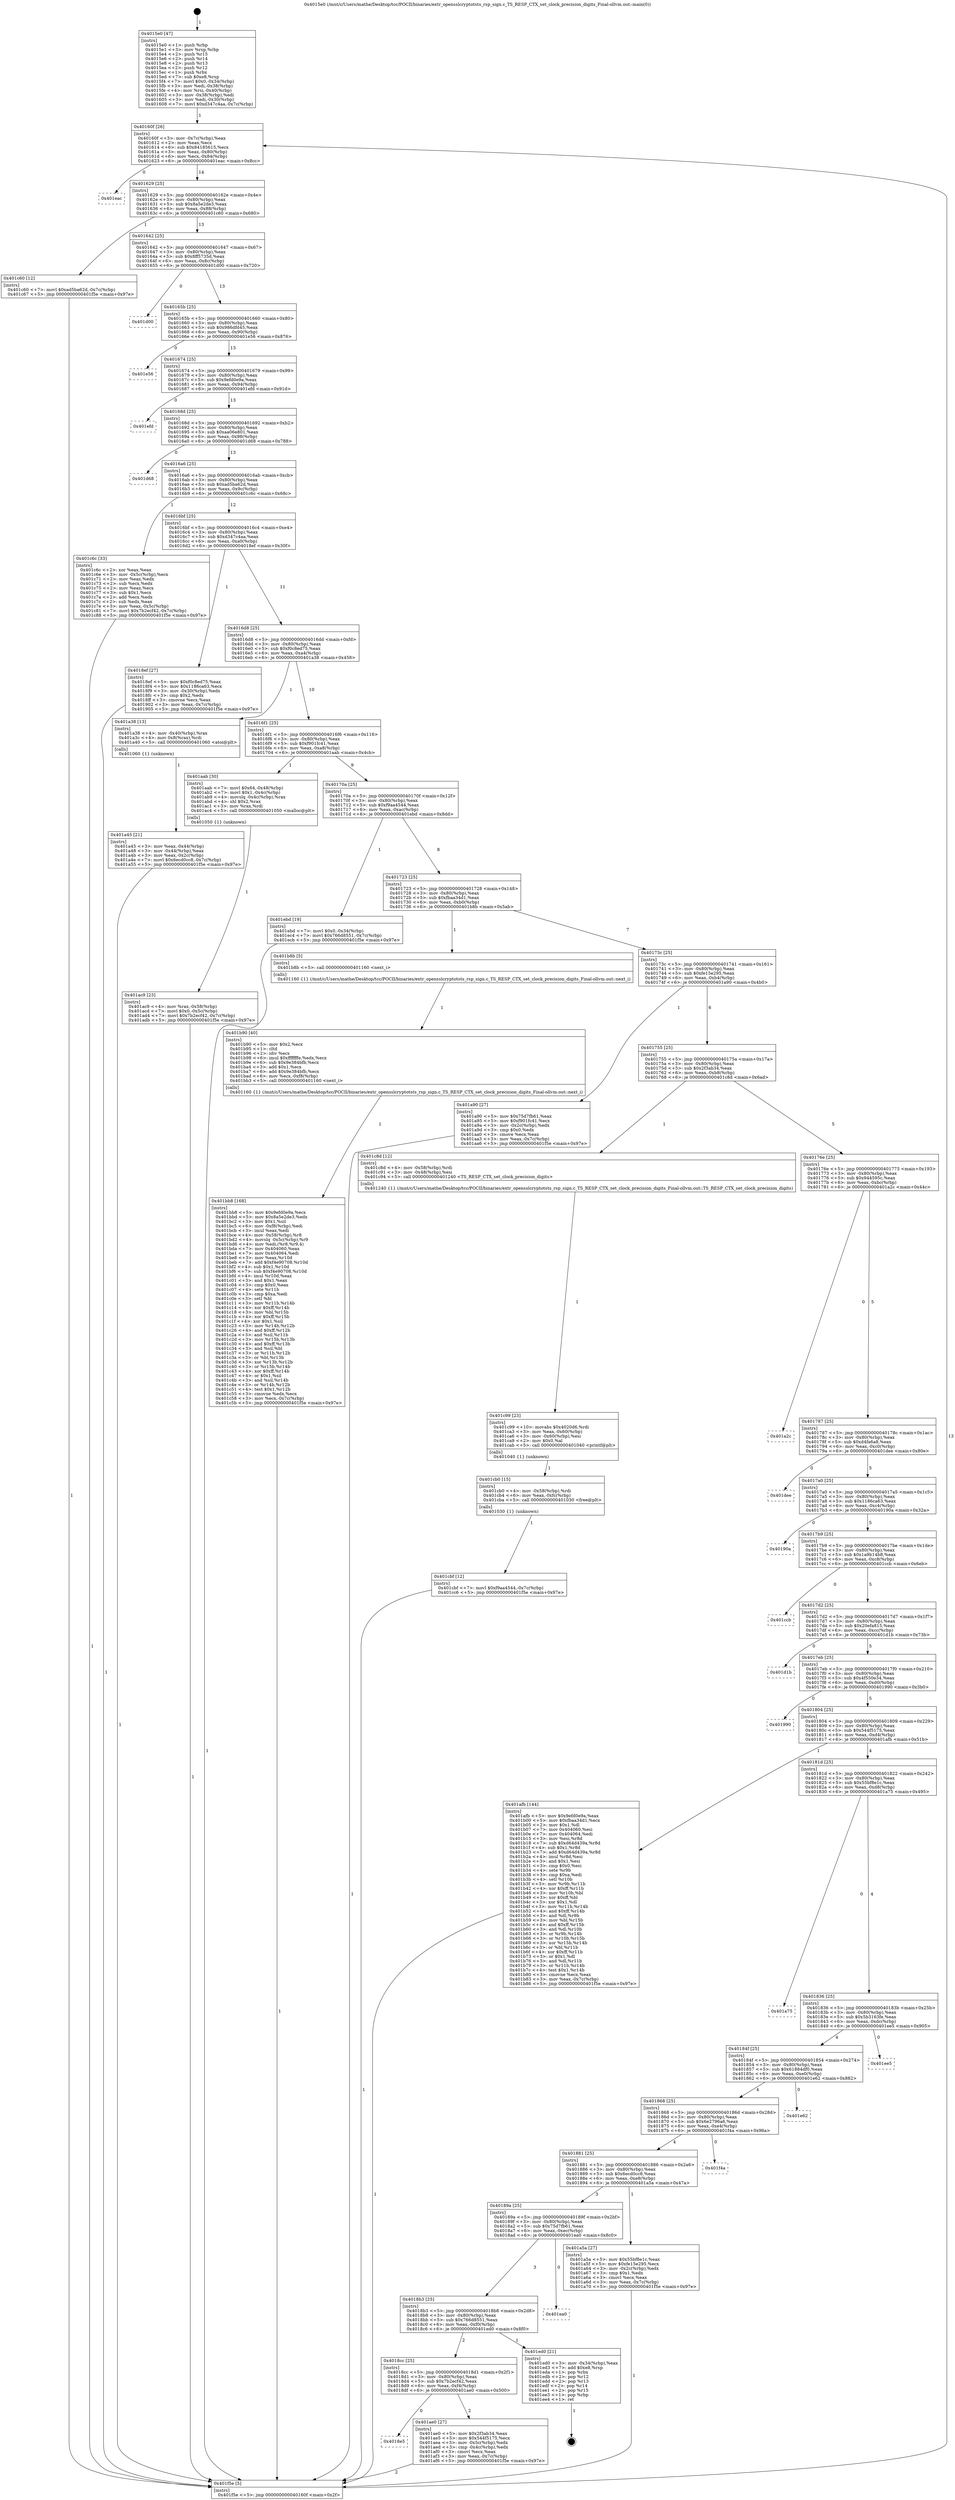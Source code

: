 digraph "0x4015e0" {
  label = "0x4015e0 (/mnt/c/Users/mathe/Desktop/tcc/POCII/binaries/extr_opensslcryptotsts_rsp_sign.c_TS_RESP_CTX_set_clock_precision_digits_Final-ollvm.out::main(0))"
  labelloc = "t"
  node[shape=record]

  Entry [label="",width=0.3,height=0.3,shape=circle,fillcolor=black,style=filled]
  "0x40160f" [label="{
     0x40160f [26]\l
     | [instrs]\l
     &nbsp;&nbsp;0x40160f \<+3\>: mov -0x7c(%rbp),%eax\l
     &nbsp;&nbsp;0x401612 \<+2\>: mov %eax,%ecx\l
     &nbsp;&nbsp;0x401614 \<+6\>: sub $0x84185615,%ecx\l
     &nbsp;&nbsp;0x40161a \<+3\>: mov %eax,-0x80(%rbp)\l
     &nbsp;&nbsp;0x40161d \<+6\>: mov %ecx,-0x84(%rbp)\l
     &nbsp;&nbsp;0x401623 \<+6\>: je 0000000000401eac \<main+0x8cc\>\l
  }"]
  "0x401eac" [label="{
     0x401eac\l
  }", style=dashed]
  "0x401629" [label="{
     0x401629 [25]\l
     | [instrs]\l
     &nbsp;&nbsp;0x401629 \<+5\>: jmp 000000000040162e \<main+0x4e\>\l
     &nbsp;&nbsp;0x40162e \<+3\>: mov -0x80(%rbp),%eax\l
     &nbsp;&nbsp;0x401631 \<+5\>: sub $0x8a5e2de3,%eax\l
     &nbsp;&nbsp;0x401636 \<+6\>: mov %eax,-0x88(%rbp)\l
     &nbsp;&nbsp;0x40163c \<+6\>: je 0000000000401c60 \<main+0x680\>\l
  }"]
  Exit [label="",width=0.3,height=0.3,shape=circle,fillcolor=black,style=filled,peripheries=2]
  "0x401c60" [label="{
     0x401c60 [12]\l
     | [instrs]\l
     &nbsp;&nbsp;0x401c60 \<+7\>: movl $0xad5ba62d,-0x7c(%rbp)\l
     &nbsp;&nbsp;0x401c67 \<+5\>: jmp 0000000000401f5e \<main+0x97e\>\l
  }"]
  "0x401642" [label="{
     0x401642 [25]\l
     | [instrs]\l
     &nbsp;&nbsp;0x401642 \<+5\>: jmp 0000000000401647 \<main+0x67\>\l
     &nbsp;&nbsp;0x401647 \<+3\>: mov -0x80(%rbp),%eax\l
     &nbsp;&nbsp;0x40164a \<+5\>: sub $0x8ff5735d,%eax\l
     &nbsp;&nbsp;0x40164f \<+6\>: mov %eax,-0x8c(%rbp)\l
     &nbsp;&nbsp;0x401655 \<+6\>: je 0000000000401d00 \<main+0x720\>\l
  }"]
  "0x401cbf" [label="{
     0x401cbf [12]\l
     | [instrs]\l
     &nbsp;&nbsp;0x401cbf \<+7\>: movl $0xf9aa4544,-0x7c(%rbp)\l
     &nbsp;&nbsp;0x401cc6 \<+5\>: jmp 0000000000401f5e \<main+0x97e\>\l
  }"]
  "0x401d00" [label="{
     0x401d00\l
  }", style=dashed]
  "0x40165b" [label="{
     0x40165b [25]\l
     | [instrs]\l
     &nbsp;&nbsp;0x40165b \<+5\>: jmp 0000000000401660 \<main+0x80\>\l
     &nbsp;&nbsp;0x401660 \<+3\>: mov -0x80(%rbp),%eax\l
     &nbsp;&nbsp;0x401663 \<+5\>: sub $0x986dfd45,%eax\l
     &nbsp;&nbsp;0x401668 \<+6\>: mov %eax,-0x90(%rbp)\l
     &nbsp;&nbsp;0x40166e \<+6\>: je 0000000000401e56 \<main+0x876\>\l
  }"]
  "0x401cb0" [label="{
     0x401cb0 [15]\l
     | [instrs]\l
     &nbsp;&nbsp;0x401cb0 \<+4\>: mov -0x58(%rbp),%rdi\l
     &nbsp;&nbsp;0x401cb4 \<+6\>: mov %eax,-0xfc(%rbp)\l
     &nbsp;&nbsp;0x401cba \<+5\>: call 0000000000401030 \<free@plt\>\l
     | [calls]\l
     &nbsp;&nbsp;0x401030 \{1\} (unknown)\l
  }"]
  "0x401e56" [label="{
     0x401e56\l
  }", style=dashed]
  "0x401674" [label="{
     0x401674 [25]\l
     | [instrs]\l
     &nbsp;&nbsp;0x401674 \<+5\>: jmp 0000000000401679 \<main+0x99\>\l
     &nbsp;&nbsp;0x401679 \<+3\>: mov -0x80(%rbp),%eax\l
     &nbsp;&nbsp;0x40167c \<+5\>: sub $0x9efd0e9a,%eax\l
     &nbsp;&nbsp;0x401681 \<+6\>: mov %eax,-0x94(%rbp)\l
     &nbsp;&nbsp;0x401687 \<+6\>: je 0000000000401efd \<main+0x91d\>\l
  }"]
  "0x401c99" [label="{
     0x401c99 [23]\l
     | [instrs]\l
     &nbsp;&nbsp;0x401c99 \<+10\>: movabs $0x4020d6,%rdi\l
     &nbsp;&nbsp;0x401ca3 \<+3\>: mov %eax,-0x60(%rbp)\l
     &nbsp;&nbsp;0x401ca6 \<+3\>: mov -0x60(%rbp),%esi\l
     &nbsp;&nbsp;0x401ca9 \<+2\>: mov $0x0,%al\l
     &nbsp;&nbsp;0x401cab \<+5\>: call 0000000000401040 \<printf@plt\>\l
     | [calls]\l
     &nbsp;&nbsp;0x401040 \{1\} (unknown)\l
  }"]
  "0x401efd" [label="{
     0x401efd\l
  }", style=dashed]
  "0x40168d" [label="{
     0x40168d [25]\l
     | [instrs]\l
     &nbsp;&nbsp;0x40168d \<+5\>: jmp 0000000000401692 \<main+0xb2\>\l
     &nbsp;&nbsp;0x401692 \<+3\>: mov -0x80(%rbp),%eax\l
     &nbsp;&nbsp;0x401695 \<+5\>: sub $0xaa06e801,%eax\l
     &nbsp;&nbsp;0x40169a \<+6\>: mov %eax,-0x98(%rbp)\l
     &nbsp;&nbsp;0x4016a0 \<+6\>: je 0000000000401d68 \<main+0x788\>\l
  }"]
  "0x401bb8" [label="{
     0x401bb8 [168]\l
     | [instrs]\l
     &nbsp;&nbsp;0x401bb8 \<+5\>: mov $0x9efd0e9a,%ecx\l
     &nbsp;&nbsp;0x401bbd \<+5\>: mov $0x8a5e2de3,%edx\l
     &nbsp;&nbsp;0x401bc2 \<+3\>: mov $0x1,%sil\l
     &nbsp;&nbsp;0x401bc5 \<+6\>: mov -0xf8(%rbp),%edi\l
     &nbsp;&nbsp;0x401bcb \<+3\>: imul %eax,%edi\l
     &nbsp;&nbsp;0x401bce \<+4\>: mov -0x58(%rbp),%r8\l
     &nbsp;&nbsp;0x401bd2 \<+4\>: movslq -0x5c(%rbp),%r9\l
     &nbsp;&nbsp;0x401bd6 \<+4\>: mov %edi,(%r8,%r9,4)\l
     &nbsp;&nbsp;0x401bda \<+7\>: mov 0x404060,%eax\l
     &nbsp;&nbsp;0x401be1 \<+7\>: mov 0x404064,%edi\l
     &nbsp;&nbsp;0x401be8 \<+3\>: mov %eax,%r10d\l
     &nbsp;&nbsp;0x401beb \<+7\>: add $0xf4e90708,%r10d\l
     &nbsp;&nbsp;0x401bf2 \<+4\>: sub $0x1,%r10d\l
     &nbsp;&nbsp;0x401bf6 \<+7\>: sub $0xf4e90708,%r10d\l
     &nbsp;&nbsp;0x401bfd \<+4\>: imul %r10d,%eax\l
     &nbsp;&nbsp;0x401c01 \<+3\>: and $0x1,%eax\l
     &nbsp;&nbsp;0x401c04 \<+3\>: cmp $0x0,%eax\l
     &nbsp;&nbsp;0x401c07 \<+4\>: sete %r11b\l
     &nbsp;&nbsp;0x401c0b \<+3\>: cmp $0xa,%edi\l
     &nbsp;&nbsp;0x401c0e \<+3\>: setl %bl\l
     &nbsp;&nbsp;0x401c11 \<+3\>: mov %r11b,%r14b\l
     &nbsp;&nbsp;0x401c14 \<+4\>: xor $0xff,%r14b\l
     &nbsp;&nbsp;0x401c18 \<+3\>: mov %bl,%r15b\l
     &nbsp;&nbsp;0x401c1b \<+4\>: xor $0xff,%r15b\l
     &nbsp;&nbsp;0x401c1f \<+4\>: xor $0x1,%sil\l
     &nbsp;&nbsp;0x401c23 \<+3\>: mov %r14b,%r12b\l
     &nbsp;&nbsp;0x401c26 \<+4\>: and $0xff,%r12b\l
     &nbsp;&nbsp;0x401c2a \<+3\>: and %sil,%r11b\l
     &nbsp;&nbsp;0x401c2d \<+3\>: mov %r15b,%r13b\l
     &nbsp;&nbsp;0x401c30 \<+4\>: and $0xff,%r13b\l
     &nbsp;&nbsp;0x401c34 \<+3\>: and %sil,%bl\l
     &nbsp;&nbsp;0x401c37 \<+3\>: or %r11b,%r12b\l
     &nbsp;&nbsp;0x401c3a \<+3\>: or %bl,%r13b\l
     &nbsp;&nbsp;0x401c3d \<+3\>: xor %r13b,%r12b\l
     &nbsp;&nbsp;0x401c40 \<+3\>: or %r15b,%r14b\l
     &nbsp;&nbsp;0x401c43 \<+4\>: xor $0xff,%r14b\l
     &nbsp;&nbsp;0x401c47 \<+4\>: or $0x1,%sil\l
     &nbsp;&nbsp;0x401c4b \<+3\>: and %sil,%r14b\l
     &nbsp;&nbsp;0x401c4e \<+3\>: or %r14b,%r12b\l
     &nbsp;&nbsp;0x401c51 \<+4\>: test $0x1,%r12b\l
     &nbsp;&nbsp;0x401c55 \<+3\>: cmovne %edx,%ecx\l
     &nbsp;&nbsp;0x401c58 \<+3\>: mov %ecx,-0x7c(%rbp)\l
     &nbsp;&nbsp;0x401c5b \<+5\>: jmp 0000000000401f5e \<main+0x97e\>\l
  }"]
  "0x401d68" [label="{
     0x401d68\l
  }", style=dashed]
  "0x4016a6" [label="{
     0x4016a6 [25]\l
     | [instrs]\l
     &nbsp;&nbsp;0x4016a6 \<+5\>: jmp 00000000004016ab \<main+0xcb\>\l
     &nbsp;&nbsp;0x4016ab \<+3\>: mov -0x80(%rbp),%eax\l
     &nbsp;&nbsp;0x4016ae \<+5\>: sub $0xad5ba62d,%eax\l
     &nbsp;&nbsp;0x4016b3 \<+6\>: mov %eax,-0x9c(%rbp)\l
     &nbsp;&nbsp;0x4016b9 \<+6\>: je 0000000000401c6c \<main+0x68c\>\l
  }"]
  "0x401b90" [label="{
     0x401b90 [40]\l
     | [instrs]\l
     &nbsp;&nbsp;0x401b90 \<+5\>: mov $0x2,%ecx\l
     &nbsp;&nbsp;0x401b95 \<+1\>: cltd\l
     &nbsp;&nbsp;0x401b96 \<+2\>: idiv %ecx\l
     &nbsp;&nbsp;0x401b98 \<+6\>: imul $0xfffffffe,%edx,%ecx\l
     &nbsp;&nbsp;0x401b9e \<+6\>: sub $0x9e384bfb,%ecx\l
     &nbsp;&nbsp;0x401ba4 \<+3\>: add $0x1,%ecx\l
     &nbsp;&nbsp;0x401ba7 \<+6\>: add $0x9e384bfb,%ecx\l
     &nbsp;&nbsp;0x401bad \<+6\>: mov %ecx,-0xf8(%rbp)\l
     &nbsp;&nbsp;0x401bb3 \<+5\>: call 0000000000401160 \<next_i\>\l
     | [calls]\l
     &nbsp;&nbsp;0x401160 \{1\} (/mnt/c/Users/mathe/Desktop/tcc/POCII/binaries/extr_opensslcryptotsts_rsp_sign.c_TS_RESP_CTX_set_clock_precision_digits_Final-ollvm.out::next_i)\l
  }"]
  "0x401c6c" [label="{
     0x401c6c [33]\l
     | [instrs]\l
     &nbsp;&nbsp;0x401c6c \<+2\>: xor %eax,%eax\l
     &nbsp;&nbsp;0x401c6e \<+3\>: mov -0x5c(%rbp),%ecx\l
     &nbsp;&nbsp;0x401c71 \<+2\>: mov %eax,%edx\l
     &nbsp;&nbsp;0x401c73 \<+2\>: sub %ecx,%edx\l
     &nbsp;&nbsp;0x401c75 \<+2\>: mov %eax,%ecx\l
     &nbsp;&nbsp;0x401c77 \<+3\>: sub $0x1,%ecx\l
     &nbsp;&nbsp;0x401c7a \<+2\>: add %ecx,%edx\l
     &nbsp;&nbsp;0x401c7c \<+2\>: sub %edx,%eax\l
     &nbsp;&nbsp;0x401c7e \<+3\>: mov %eax,-0x5c(%rbp)\l
     &nbsp;&nbsp;0x401c81 \<+7\>: movl $0x7b2ecf42,-0x7c(%rbp)\l
     &nbsp;&nbsp;0x401c88 \<+5\>: jmp 0000000000401f5e \<main+0x97e\>\l
  }"]
  "0x4016bf" [label="{
     0x4016bf [25]\l
     | [instrs]\l
     &nbsp;&nbsp;0x4016bf \<+5\>: jmp 00000000004016c4 \<main+0xe4\>\l
     &nbsp;&nbsp;0x4016c4 \<+3\>: mov -0x80(%rbp),%eax\l
     &nbsp;&nbsp;0x4016c7 \<+5\>: sub $0xd347c4aa,%eax\l
     &nbsp;&nbsp;0x4016cc \<+6\>: mov %eax,-0xa0(%rbp)\l
     &nbsp;&nbsp;0x4016d2 \<+6\>: je 00000000004018ef \<main+0x30f\>\l
  }"]
  "0x4018e5" [label="{
     0x4018e5\l
  }", style=dashed]
  "0x4018ef" [label="{
     0x4018ef [27]\l
     | [instrs]\l
     &nbsp;&nbsp;0x4018ef \<+5\>: mov $0xf0c8ed75,%eax\l
     &nbsp;&nbsp;0x4018f4 \<+5\>: mov $0x1186ca63,%ecx\l
     &nbsp;&nbsp;0x4018f9 \<+3\>: mov -0x30(%rbp),%edx\l
     &nbsp;&nbsp;0x4018fc \<+3\>: cmp $0x2,%edx\l
     &nbsp;&nbsp;0x4018ff \<+3\>: cmovne %ecx,%eax\l
     &nbsp;&nbsp;0x401902 \<+3\>: mov %eax,-0x7c(%rbp)\l
     &nbsp;&nbsp;0x401905 \<+5\>: jmp 0000000000401f5e \<main+0x97e\>\l
  }"]
  "0x4016d8" [label="{
     0x4016d8 [25]\l
     | [instrs]\l
     &nbsp;&nbsp;0x4016d8 \<+5\>: jmp 00000000004016dd \<main+0xfd\>\l
     &nbsp;&nbsp;0x4016dd \<+3\>: mov -0x80(%rbp),%eax\l
     &nbsp;&nbsp;0x4016e0 \<+5\>: sub $0xf0c8ed75,%eax\l
     &nbsp;&nbsp;0x4016e5 \<+6\>: mov %eax,-0xa4(%rbp)\l
     &nbsp;&nbsp;0x4016eb \<+6\>: je 0000000000401a38 \<main+0x458\>\l
  }"]
  "0x401f5e" [label="{
     0x401f5e [5]\l
     | [instrs]\l
     &nbsp;&nbsp;0x401f5e \<+5\>: jmp 000000000040160f \<main+0x2f\>\l
  }"]
  "0x4015e0" [label="{
     0x4015e0 [47]\l
     | [instrs]\l
     &nbsp;&nbsp;0x4015e0 \<+1\>: push %rbp\l
     &nbsp;&nbsp;0x4015e1 \<+3\>: mov %rsp,%rbp\l
     &nbsp;&nbsp;0x4015e4 \<+2\>: push %r15\l
     &nbsp;&nbsp;0x4015e6 \<+2\>: push %r14\l
     &nbsp;&nbsp;0x4015e8 \<+2\>: push %r13\l
     &nbsp;&nbsp;0x4015ea \<+2\>: push %r12\l
     &nbsp;&nbsp;0x4015ec \<+1\>: push %rbx\l
     &nbsp;&nbsp;0x4015ed \<+7\>: sub $0xe8,%rsp\l
     &nbsp;&nbsp;0x4015f4 \<+7\>: movl $0x0,-0x34(%rbp)\l
     &nbsp;&nbsp;0x4015fb \<+3\>: mov %edi,-0x38(%rbp)\l
     &nbsp;&nbsp;0x4015fe \<+4\>: mov %rsi,-0x40(%rbp)\l
     &nbsp;&nbsp;0x401602 \<+3\>: mov -0x38(%rbp),%edi\l
     &nbsp;&nbsp;0x401605 \<+3\>: mov %edi,-0x30(%rbp)\l
     &nbsp;&nbsp;0x401608 \<+7\>: movl $0xd347c4aa,-0x7c(%rbp)\l
  }"]
  "0x401ae0" [label="{
     0x401ae0 [27]\l
     | [instrs]\l
     &nbsp;&nbsp;0x401ae0 \<+5\>: mov $0x2f3ab34,%eax\l
     &nbsp;&nbsp;0x401ae5 \<+5\>: mov $0x544f5175,%ecx\l
     &nbsp;&nbsp;0x401aea \<+3\>: mov -0x5c(%rbp),%edx\l
     &nbsp;&nbsp;0x401aed \<+3\>: cmp -0x4c(%rbp),%edx\l
     &nbsp;&nbsp;0x401af0 \<+3\>: cmovl %ecx,%eax\l
     &nbsp;&nbsp;0x401af3 \<+3\>: mov %eax,-0x7c(%rbp)\l
     &nbsp;&nbsp;0x401af6 \<+5\>: jmp 0000000000401f5e \<main+0x97e\>\l
  }"]
  "0x401a38" [label="{
     0x401a38 [13]\l
     | [instrs]\l
     &nbsp;&nbsp;0x401a38 \<+4\>: mov -0x40(%rbp),%rax\l
     &nbsp;&nbsp;0x401a3c \<+4\>: mov 0x8(%rax),%rdi\l
     &nbsp;&nbsp;0x401a40 \<+5\>: call 0000000000401060 \<atoi@plt\>\l
     | [calls]\l
     &nbsp;&nbsp;0x401060 \{1\} (unknown)\l
  }"]
  "0x4016f1" [label="{
     0x4016f1 [25]\l
     | [instrs]\l
     &nbsp;&nbsp;0x4016f1 \<+5\>: jmp 00000000004016f6 \<main+0x116\>\l
     &nbsp;&nbsp;0x4016f6 \<+3\>: mov -0x80(%rbp),%eax\l
     &nbsp;&nbsp;0x4016f9 \<+5\>: sub $0xf901fc41,%eax\l
     &nbsp;&nbsp;0x4016fe \<+6\>: mov %eax,-0xa8(%rbp)\l
     &nbsp;&nbsp;0x401704 \<+6\>: je 0000000000401aab \<main+0x4cb\>\l
  }"]
  "0x401a45" [label="{
     0x401a45 [21]\l
     | [instrs]\l
     &nbsp;&nbsp;0x401a45 \<+3\>: mov %eax,-0x44(%rbp)\l
     &nbsp;&nbsp;0x401a48 \<+3\>: mov -0x44(%rbp),%eax\l
     &nbsp;&nbsp;0x401a4b \<+3\>: mov %eax,-0x2c(%rbp)\l
     &nbsp;&nbsp;0x401a4e \<+7\>: movl $0x6ecd0cc8,-0x7c(%rbp)\l
     &nbsp;&nbsp;0x401a55 \<+5\>: jmp 0000000000401f5e \<main+0x97e\>\l
  }"]
  "0x4018cc" [label="{
     0x4018cc [25]\l
     | [instrs]\l
     &nbsp;&nbsp;0x4018cc \<+5\>: jmp 00000000004018d1 \<main+0x2f1\>\l
     &nbsp;&nbsp;0x4018d1 \<+3\>: mov -0x80(%rbp),%eax\l
     &nbsp;&nbsp;0x4018d4 \<+5\>: sub $0x7b2ecf42,%eax\l
     &nbsp;&nbsp;0x4018d9 \<+6\>: mov %eax,-0xf4(%rbp)\l
     &nbsp;&nbsp;0x4018df \<+6\>: je 0000000000401ae0 \<main+0x500\>\l
  }"]
  "0x401aab" [label="{
     0x401aab [30]\l
     | [instrs]\l
     &nbsp;&nbsp;0x401aab \<+7\>: movl $0x64,-0x48(%rbp)\l
     &nbsp;&nbsp;0x401ab2 \<+7\>: movl $0x1,-0x4c(%rbp)\l
     &nbsp;&nbsp;0x401ab9 \<+4\>: movslq -0x4c(%rbp),%rax\l
     &nbsp;&nbsp;0x401abd \<+4\>: shl $0x2,%rax\l
     &nbsp;&nbsp;0x401ac1 \<+3\>: mov %rax,%rdi\l
     &nbsp;&nbsp;0x401ac4 \<+5\>: call 0000000000401050 \<malloc@plt\>\l
     | [calls]\l
     &nbsp;&nbsp;0x401050 \{1\} (unknown)\l
  }"]
  "0x40170a" [label="{
     0x40170a [25]\l
     | [instrs]\l
     &nbsp;&nbsp;0x40170a \<+5\>: jmp 000000000040170f \<main+0x12f\>\l
     &nbsp;&nbsp;0x40170f \<+3\>: mov -0x80(%rbp),%eax\l
     &nbsp;&nbsp;0x401712 \<+5\>: sub $0xf9aa4544,%eax\l
     &nbsp;&nbsp;0x401717 \<+6\>: mov %eax,-0xac(%rbp)\l
     &nbsp;&nbsp;0x40171d \<+6\>: je 0000000000401ebd \<main+0x8dd\>\l
  }"]
  "0x401ed0" [label="{
     0x401ed0 [21]\l
     | [instrs]\l
     &nbsp;&nbsp;0x401ed0 \<+3\>: mov -0x34(%rbp),%eax\l
     &nbsp;&nbsp;0x401ed3 \<+7\>: add $0xe8,%rsp\l
     &nbsp;&nbsp;0x401eda \<+1\>: pop %rbx\l
     &nbsp;&nbsp;0x401edb \<+2\>: pop %r12\l
     &nbsp;&nbsp;0x401edd \<+2\>: pop %r13\l
     &nbsp;&nbsp;0x401edf \<+2\>: pop %r14\l
     &nbsp;&nbsp;0x401ee1 \<+2\>: pop %r15\l
     &nbsp;&nbsp;0x401ee3 \<+1\>: pop %rbp\l
     &nbsp;&nbsp;0x401ee4 \<+1\>: ret\l
  }"]
  "0x401ebd" [label="{
     0x401ebd [19]\l
     | [instrs]\l
     &nbsp;&nbsp;0x401ebd \<+7\>: movl $0x0,-0x34(%rbp)\l
     &nbsp;&nbsp;0x401ec4 \<+7\>: movl $0x766d8551,-0x7c(%rbp)\l
     &nbsp;&nbsp;0x401ecb \<+5\>: jmp 0000000000401f5e \<main+0x97e\>\l
  }"]
  "0x401723" [label="{
     0x401723 [25]\l
     | [instrs]\l
     &nbsp;&nbsp;0x401723 \<+5\>: jmp 0000000000401728 \<main+0x148\>\l
     &nbsp;&nbsp;0x401728 \<+3\>: mov -0x80(%rbp),%eax\l
     &nbsp;&nbsp;0x40172b \<+5\>: sub $0xfbaa34d1,%eax\l
     &nbsp;&nbsp;0x401730 \<+6\>: mov %eax,-0xb0(%rbp)\l
     &nbsp;&nbsp;0x401736 \<+6\>: je 0000000000401b8b \<main+0x5ab\>\l
  }"]
  "0x4018b3" [label="{
     0x4018b3 [25]\l
     | [instrs]\l
     &nbsp;&nbsp;0x4018b3 \<+5\>: jmp 00000000004018b8 \<main+0x2d8\>\l
     &nbsp;&nbsp;0x4018b8 \<+3\>: mov -0x80(%rbp),%eax\l
     &nbsp;&nbsp;0x4018bb \<+5\>: sub $0x766d8551,%eax\l
     &nbsp;&nbsp;0x4018c0 \<+6\>: mov %eax,-0xf0(%rbp)\l
     &nbsp;&nbsp;0x4018c6 \<+6\>: je 0000000000401ed0 \<main+0x8f0\>\l
  }"]
  "0x401b8b" [label="{
     0x401b8b [5]\l
     | [instrs]\l
     &nbsp;&nbsp;0x401b8b \<+5\>: call 0000000000401160 \<next_i\>\l
     | [calls]\l
     &nbsp;&nbsp;0x401160 \{1\} (/mnt/c/Users/mathe/Desktop/tcc/POCII/binaries/extr_opensslcryptotsts_rsp_sign.c_TS_RESP_CTX_set_clock_precision_digits_Final-ollvm.out::next_i)\l
  }"]
  "0x40173c" [label="{
     0x40173c [25]\l
     | [instrs]\l
     &nbsp;&nbsp;0x40173c \<+5\>: jmp 0000000000401741 \<main+0x161\>\l
     &nbsp;&nbsp;0x401741 \<+3\>: mov -0x80(%rbp),%eax\l
     &nbsp;&nbsp;0x401744 \<+5\>: sub $0xfe15e295,%eax\l
     &nbsp;&nbsp;0x401749 \<+6\>: mov %eax,-0xb4(%rbp)\l
     &nbsp;&nbsp;0x40174f \<+6\>: je 0000000000401a90 \<main+0x4b0\>\l
  }"]
  "0x401ea0" [label="{
     0x401ea0\l
  }", style=dashed]
  "0x401a90" [label="{
     0x401a90 [27]\l
     | [instrs]\l
     &nbsp;&nbsp;0x401a90 \<+5\>: mov $0x75d7fb61,%eax\l
     &nbsp;&nbsp;0x401a95 \<+5\>: mov $0xf901fc41,%ecx\l
     &nbsp;&nbsp;0x401a9a \<+3\>: mov -0x2c(%rbp),%edx\l
     &nbsp;&nbsp;0x401a9d \<+3\>: cmp $0x0,%edx\l
     &nbsp;&nbsp;0x401aa0 \<+3\>: cmove %ecx,%eax\l
     &nbsp;&nbsp;0x401aa3 \<+3\>: mov %eax,-0x7c(%rbp)\l
     &nbsp;&nbsp;0x401aa6 \<+5\>: jmp 0000000000401f5e \<main+0x97e\>\l
  }"]
  "0x401755" [label="{
     0x401755 [25]\l
     | [instrs]\l
     &nbsp;&nbsp;0x401755 \<+5\>: jmp 000000000040175a \<main+0x17a\>\l
     &nbsp;&nbsp;0x40175a \<+3\>: mov -0x80(%rbp),%eax\l
     &nbsp;&nbsp;0x40175d \<+5\>: sub $0x2f3ab34,%eax\l
     &nbsp;&nbsp;0x401762 \<+6\>: mov %eax,-0xb8(%rbp)\l
     &nbsp;&nbsp;0x401768 \<+6\>: je 0000000000401c8d \<main+0x6ad\>\l
  }"]
  "0x401ac9" [label="{
     0x401ac9 [23]\l
     | [instrs]\l
     &nbsp;&nbsp;0x401ac9 \<+4\>: mov %rax,-0x58(%rbp)\l
     &nbsp;&nbsp;0x401acd \<+7\>: movl $0x0,-0x5c(%rbp)\l
     &nbsp;&nbsp;0x401ad4 \<+7\>: movl $0x7b2ecf42,-0x7c(%rbp)\l
     &nbsp;&nbsp;0x401adb \<+5\>: jmp 0000000000401f5e \<main+0x97e\>\l
  }"]
  "0x401c8d" [label="{
     0x401c8d [12]\l
     | [instrs]\l
     &nbsp;&nbsp;0x401c8d \<+4\>: mov -0x58(%rbp),%rdi\l
     &nbsp;&nbsp;0x401c91 \<+3\>: mov -0x48(%rbp),%esi\l
     &nbsp;&nbsp;0x401c94 \<+5\>: call 0000000000401240 \<TS_RESP_CTX_set_clock_precision_digits\>\l
     | [calls]\l
     &nbsp;&nbsp;0x401240 \{1\} (/mnt/c/Users/mathe/Desktop/tcc/POCII/binaries/extr_opensslcryptotsts_rsp_sign.c_TS_RESP_CTX_set_clock_precision_digits_Final-ollvm.out::TS_RESP_CTX_set_clock_precision_digits)\l
  }"]
  "0x40176e" [label="{
     0x40176e [25]\l
     | [instrs]\l
     &nbsp;&nbsp;0x40176e \<+5\>: jmp 0000000000401773 \<main+0x193\>\l
     &nbsp;&nbsp;0x401773 \<+3\>: mov -0x80(%rbp),%eax\l
     &nbsp;&nbsp;0x401776 \<+5\>: sub $0x944595c,%eax\l
     &nbsp;&nbsp;0x40177b \<+6\>: mov %eax,-0xbc(%rbp)\l
     &nbsp;&nbsp;0x401781 \<+6\>: je 0000000000401a2c \<main+0x44c\>\l
  }"]
  "0x40189a" [label="{
     0x40189a [25]\l
     | [instrs]\l
     &nbsp;&nbsp;0x40189a \<+5\>: jmp 000000000040189f \<main+0x2bf\>\l
     &nbsp;&nbsp;0x40189f \<+3\>: mov -0x80(%rbp),%eax\l
     &nbsp;&nbsp;0x4018a2 \<+5\>: sub $0x75d7fb61,%eax\l
     &nbsp;&nbsp;0x4018a7 \<+6\>: mov %eax,-0xec(%rbp)\l
     &nbsp;&nbsp;0x4018ad \<+6\>: je 0000000000401ea0 \<main+0x8c0\>\l
  }"]
  "0x401a2c" [label="{
     0x401a2c\l
  }", style=dashed]
  "0x401787" [label="{
     0x401787 [25]\l
     | [instrs]\l
     &nbsp;&nbsp;0x401787 \<+5\>: jmp 000000000040178c \<main+0x1ac\>\l
     &nbsp;&nbsp;0x40178c \<+3\>: mov -0x80(%rbp),%eax\l
     &nbsp;&nbsp;0x40178f \<+5\>: sub $0xd4fa6a8,%eax\l
     &nbsp;&nbsp;0x401794 \<+6\>: mov %eax,-0xc0(%rbp)\l
     &nbsp;&nbsp;0x40179a \<+6\>: je 0000000000401dee \<main+0x80e\>\l
  }"]
  "0x401a5a" [label="{
     0x401a5a [27]\l
     | [instrs]\l
     &nbsp;&nbsp;0x401a5a \<+5\>: mov $0x55bf8e1c,%eax\l
     &nbsp;&nbsp;0x401a5f \<+5\>: mov $0xfe15e295,%ecx\l
     &nbsp;&nbsp;0x401a64 \<+3\>: mov -0x2c(%rbp),%edx\l
     &nbsp;&nbsp;0x401a67 \<+3\>: cmp $0x1,%edx\l
     &nbsp;&nbsp;0x401a6a \<+3\>: cmovl %ecx,%eax\l
     &nbsp;&nbsp;0x401a6d \<+3\>: mov %eax,-0x7c(%rbp)\l
     &nbsp;&nbsp;0x401a70 \<+5\>: jmp 0000000000401f5e \<main+0x97e\>\l
  }"]
  "0x401dee" [label="{
     0x401dee\l
  }", style=dashed]
  "0x4017a0" [label="{
     0x4017a0 [25]\l
     | [instrs]\l
     &nbsp;&nbsp;0x4017a0 \<+5\>: jmp 00000000004017a5 \<main+0x1c5\>\l
     &nbsp;&nbsp;0x4017a5 \<+3\>: mov -0x80(%rbp),%eax\l
     &nbsp;&nbsp;0x4017a8 \<+5\>: sub $0x1186ca63,%eax\l
     &nbsp;&nbsp;0x4017ad \<+6\>: mov %eax,-0xc4(%rbp)\l
     &nbsp;&nbsp;0x4017b3 \<+6\>: je 000000000040190a \<main+0x32a\>\l
  }"]
  "0x401881" [label="{
     0x401881 [25]\l
     | [instrs]\l
     &nbsp;&nbsp;0x401881 \<+5\>: jmp 0000000000401886 \<main+0x2a6\>\l
     &nbsp;&nbsp;0x401886 \<+3\>: mov -0x80(%rbp),%eax\l
     &nbsp;&nbsp;0x401889 \<+5\>: sub $0x6ecd0cc8,%eax\l
     &nbsp;&nbsp;0x40188e \<+6\>: mov %eax,-0xe8(%rbp)\l
     &nbsp;&nbsp;0x401894 \<+6\>: je 0000000000401a5a \<main+0x47a\>\l
  }"]
  "0x40190a" [label="{
     0x40190a\l
  }", style=dashed]
  "0x4017b9" [label="{
     0x4017b9 [25]\l
     | [instrs]\l
     &nbsp;&nbsp;0x4017b9 \<+5\>: jmp 00000000004017be \<main+0x1de\>\l
     &nbsp;&nbsp;0x4017be \<+3\>: mov -0x80(%rbp),%eax\l
     &nbsp;&nbsp;0x4017c1 \<+5\>: sub $0x1a9b14b8,%eax\l
     &nbsp;&nbsp;0x4017c6 \<+6\>: mov %eax,-0xc8(%rbp)\l
     &nbsp;&nbsp;0x4017cc \<+6\>: je 0000000000401ccb \<main+0x6eb\>\l
  }"]
  "0x401f4a" [label="{
     0x401f4a\l
  }", style=dashed]
  "0x401ccb" [label="{
     0x401ccb\l
  }", style=dashed]
  "0x4017d2" [label="{
     0x4017d2 [25]\l
     | [instrs]\l
     &nbsp;&nbsp;0x4017d2 \<+5\>: jmp 00000000004017d7 \<main+0x1f7\>\l
     &nbsp;&nbsp;0x4017d7 \<+3\>: mov -0x80(%rbp),%eax\l
     &nbsp;&nbsp;0x4017da \<+5\>: sub $0x20efa815,%eax\l
     &nbsp;&nbsp;0x4017df \<+6\>: mov %eax,-0xcc(%rbp)\l
     &nbsp;&nbsp;0x4017e5 \<+6\>: je 0000000000401d1b \<main+0x73b\>\l
  }"]
  "0x401868" [label="{
     0x401868 [25]\l
     | [instrs]\l
     &nbsp;&nbsp;0x401868 \<+5\>: jmp 000000000040186d \<main+0x28d\>\l
     &nbsp;&nbsp;0x40186d \<+3\>: mov -0x80(%rbp),%eax\l
     &nbsp;&nbsp;0x401870 \<+5\>: sub $0x6e2796a6,%eax\l
     &nbsp;&nbsp;0x401875 \<+6\>: mov %eax,-0xe4(%rbp)\l
     &nbsp;&nbsp;0x40187b \<+6\>: je 0000000000401f4a \<main+0x96a\>\l
  }"]
  "0x401d1b" [label="{
     0x401d1b\l
  }", style=dashed]
  "0x4017eb" [label="{
     0x4017eb [25]\l
     | [instrs]\l
     &nbsp;&nbsp;0x4017eb \<+5\>: jmp 00000000004017f0 \<main+0x210\>\l
     &nbsp;&nbsp;0x4017f0 \<+3\>: mov -0x80(%rbp),%eax\l
     &nbsp;&nbsp;0x4017f3 \<+5\>: sub $0x4f550e34,%eax\l
     &nbsp;&nbsp;0x4017f8 \<+6\>: mov %eax,-0xd0(%rbp)\l
     &nbsp;&nbsp;0x4017fe \<+6\>: je 0000000000401990 \<main+0x3b0\>\l
  }"]
  "0x401e62" [label="{
     0x401e62\l
  }", style=dashed]
  "0x401990" [label="{
     0x401990\l
  }", style=dashed]
  "0x401804" [label="{
     0x401804 [25]\l
     | [instrs]\l
     &nbsp;&nbsp;0x401804 \<+5\>: jmp 0000000000401809 \<main+0x229\>\l
     &nbsp;&nbsp;0x401809 \<+3\>: mov -0x80(%rbp),%eax\l
     &nbsp;&nbsp;0x40180c \<+5\>: sub $0x544f5175,%eax\l
     &nbsp;&nbsp;0x401811 \<+6\>: mov %eax,-0xd4(%rbp)\l
     &nbsp;&nbsp;0x401817 \<+6\>: je 0000000000401afb \<main+0x51b\>\l
  }"]
  "0x40184f" [label="{
     0x40184f [25]\l
     | [instrs]\l
     &nbsp;&nbsp;0x40184f \<+5\>: jmp 0000000000401854 \<main+0x274\>\l
     &nbsp;&nbsp;0x401854 \<+3\>: mov -0x80(%rbp),%eax\l
     &nbsp;&nbsp;0x401857 \<+5\>: sub $0x61884df0,%eax\l
     &nbsp;&nbsp;0x40185c \<+6\>: mov %eax,-0xe0(%rbp)\l
     &nbsp;&nbsp;0x401862 \<+6\>: je 0000000000401e62 \<main+0x882\>\l
  }"]
  "0x401afb" [label="{
     0x401afb [144]\l
     | [instrs]\l
     &nbsp;&nbsp;0x401afb \<+5\>: mov $0x9efd0e9a,%eax\l
     &nbsp;&nbsp;0x401b00 \<+5\>: mov $0xfbaa34d1,%ecx\l
     &nbsp;&nbsp;0x401b05 \<+2\>: mov $0x1,%dl\l
     &nbsp;&nbsp;0x401b07 \<+7\>: mov 0x404060,%esi\l
     &nbsp;&nbsp;0x401b0e \<+7\>: mov 0x404064,%edi\l
     &nbsp;&nbsp;0x401b15 \<+3\>: mov %esi,%r8d\l
     &nbsp;&nbsp;0x401b18 \<+7\>: sub $0xd64d439a,%r8d\l
     &nbsp;&nbsp;0x401b1f \<+4\>: sub $0x1,%r8d\l
     &nbsp;&nbsp;0x401b23 \<+7\>: add $0xd64d439a,%r8d\l
     &nbsp;&nbsp;0x401b2a \<+4\>: imul %r8d,%esi\l
     &nbsp;&nbsp;0x401b2e \<+3\>: and $0x1,%esi\l
     &nbsp;&nbsp;0x401b31 \<+3\>: cmp $0x0,%esi\l
     &nbsp;&nbsp;0x401b34 \<+4\>: sete %r9b\l
     &nbsp;&nbsp;0x401b38 \<+3\>: cmp $0xa,%edi\l
     &nbsp;&nbsp;0x401b3b \<+4\>: setl %r10b\l
     &nbsp;&nbsp;0x401b3f \<+3\>: mov %r9b,%r11b\l
     &nbsp;&nbsp;0x401b42 \<+4\>: xor $0xff,%r11b\l
     &nbsp;&nbsp;0x401b46 \<+3\>: mov %r10b,%bl\l
     &nbsp;&nbsp;0x401b49 \<+3\>: xor $0xff,%bl\l
     &nbsp;&nbsp;0x401b4c \<+3\>: xor $0x1,%dl\l
     &nbsp;&nbsp;0x401b4f \<+3\>: mov %r11b,%r14b\l
     &nbsp;&nbsp;0x401b52 \<+4\>: and $0xff,%r14b\l
     &nbsp;&nbsp;0x401b56 \<+3\>: and %dl,%r9b\l
     &nbsp;&nbsp;0x401b59 \<+3\>: mov %bl,%r15b\l
     &nbsp;&nbsp;0x401b5c \<+4\>: and $0xff,%r15b\l
     &nbsp;&nbsp;0x401b60 \<+3\>: and %dl,%r10b\l
     &nbsp;&nbsp;0x401b63 \<+3\>: or %r9b,%r14b\l
     &nbsp;&nbsp;0x401b66 \<+3\>: or %r10b,%r15b\l
     &nbsp;&nbsp;0x401b69 \<+3\>: xor %r15b,%r14b\l
     &nbsp;&nbsp;0x401b6c \<+3\>: or %bl,%r11b\l
     &nbsp;&nbsp;0x401b6f \<+4\>: xor $0xff,%r11b\l
     &nbsp;&nbsp;0x401b73 \<+3\>: or $0x1,%dl\l
     &nbsp;&nbsp;0x401b76 \<+3\>: and %dl,%r11b\l
     &nbsp;&nbsp;0x401b79 \<+3\>: or %r11b,%r14b\l
     &nbsp;&nbsp;0x401b7c \<+4\>: test $0x1,%r14b\l
     &nbsp;&nbsp;0x401b80 \<+3\>: cmovne %ecx,%eax\l
     &nbsp;&nbsp;0x401b83 \<+3\>: mov %eax,-0x7c(%rbp)\l
     &nbsp;&nbsp;0x401b86 \<+5\>: jmp 0000000000401f5e \<main+0x97e\>\l
  }"]
  "0x40181d" [label="{
     0x40181d [25]\l
     | [instrs]\l
     &nbsp;&nbsp;0x40181d \<+5\>: jmp 0000000000401822 \<main+0x242\>\l
     &nbsp;&nbsp;0x401822 \<+3\>: mov -0x80(%rbp),%eax\l
     &nbsp;&nbsp;0x401825 \<+5\>: sub $0x55bf8e1c,%eax\l
     &nbsp;&nbsp;0x40182a \<+6\>: mov %eax,-0xd8(%rbp)\l
     &nbsp;&nbsp;0x401830 \<+6\>: je 0000000000401a75 \<main+0x495\>\l
  }"]
  "0x401ee5" [label="{
     0x401ee5\l
  }", style=dashed]
  "0x401a75" [label="{
     0x401a75\l
  }", style=dashed]
  "0x401836" [label="{
     0x401836 [25]\l
     | [instrs]\l
     &nbsp;&nbsp;0x401836 \<+5\>: jmp 000000000040183b \<main+0x25b\>\l
     &nbsp;&nbsp;0x40183b \<+3\>: mov -0x80(%rbp),%eax\l
     &nbsp;&nbsp;0x40183e \<+5\>: sub $0x5b3163fe,%eax\l
     &nbsp;&nbsp;0x401843 \<+6\>: mov %eax,-0xdc(%rbp)\l
     &nbsp;&nbsp;0x401849 \<+6\>: je 0000000000401ee5 \<main+0x905\>\l
  }"]
  Entry -> "0x4015e0" [label=" 1"]
  "0x40160f" -> "0x401eac" [label=" 0"]
  "0x40160f" -> "0x401629" [label=" 14"]
  "0x401ed0" -> Exit [label=" 1"]
  "0x401629" -> "0x401c60" [label=" 1"]
  "0x401629" -> "0x401642" [label=" 13"]
  "0x401ebd" -> "0x401f5e" [label=" 1"]
  "0x401642" -> "0x401d00" [label=" 0"]
  "0x401642" -> "0x40165b" [label=" 13"]
  "0x401cbf" -> "0x401f5e" [label=" 1"]
  "0x40165b" -> "0x401e56" [label=" 0"]
  "0x40165b" -> "0x401674" [label=" 13"]
  "0x401cb0" -> "0x401cbf" [label=" 1"]
  "0x401674" -> "0x401efd" [label=" 0"]
  "0x401674" -> "0x40168d" [label=" 13"]
  "0x401c99" -> "0x401cb0" [label=" 1"]
  "0x40168d" -> "0x401d68" [label=" 0"]
  "0x40168d" -> "0x4016a6" [label=" 13"]
  "0x401c8d" -> "0x401c99" [label=" 1"]
  "0x4016a6" -> "0x401c6c" [label=" 1"]
  "0x4016a6" -> "0x4016bf" [label=" 12"]
  "0x401c6c" -> "0x401f5e" [label=" 1"]
  "0x4016bf" -> "0x4018ef" [label=" 1"]
  "0x4016bf" -> "0x4016d8" [label=" 11"]
  "0x4018ef" -> "0x401f5e" [label=" 1"]
  "0x4015e0" -> "0x40160f" [label=" 1"]
  "0x401f5e" -> "0x40160f" [label=" 13"]
  "0x401c60" -> "0x401f5e" [label=" 1"]
  "0x4016d8" -> "0x401a38" [label=" 1"]
  "0x4016d8" -> "0x4016f1" [label=" 10"]
  "0x401a38" -> "0x401a45" [label=" 1"]
  "0x401a45" -> "0x401f5e" [label=" 1"]
  "0x401bb8" -> "0x401f5e" [label=" 1"]
  "0x4016f1" -> "0x401aab" [label=" 1"]
  "0x4016f1" -> "0x40170a" [label=" 9"]
  "0x401b8b" -> "0x401b90" [label=" 1"]
  "0x40170a" -> "0x401ebd" [label=" 1"]
  "0x40170a" -> "0x401723" [label=" 8"]
  "0x401afb" -> "0x401f5e" [label=" 1"]
  "0x401723" -> "0x401b8b" [label=" 1"]
  "0x401723" -> "0x40173c" [label=" 7"]
  "0x4018cc" -> "0x4018e5" [label=" 0"]
  "0x40173c" -> "0x401a90" [label=" 1"]
  "0x40173c" -> "0x401755" [label=" 6"]
  "0x4018cc" -> "0x401ae0" [label=" 2"]
  "0x401755" -> "0x401c8d" [label=" 1"]
  "0x401755" -> "0x40176e" [label=" 5"]
  "0x4018b3" -> "0x4018cc" [label=" 2"]
  "0x40176e" -> "0x401a2c" [label=" 0"]
  "0x40176e" -> "0x401787" [label=" 5"]
  "0x4018b3" -> "0x401ed0" [label=" 1"]
  "0x401787" -> "0x401dee" [label=" 0"]
  "0x401787" -> "0x4017a0" [label=" 5"]
  "0x401ae0" -> "0x401f5e" [label=" 2"]
  "0x4017a0" -> "0x40190a" [label=" 0"]
  "0x4017a0" -> "0x4017b9" [label=" 5"]
  "0x40189a" -> "0x401ea0" [label=" 0"]
  "0x4017b9" -> "0x401ccb" [label=" 0"]
  "0x4017b9" -> "0x4017d2" [label=" 5"]
  "0x401b90" -> "0x401bb8" [label=" 1"]
  "0x4017d2" -> "0x401d1b" [label=" 0"]
  "0x4017d2" -> "0x4017eb" [label=" 5"]
  "0x401aab" -> "0x401ac9" [label=" 1"]
  "0x4017eb" -> "0x401990" [label=" 0"]
  "0x4017eb" -> "0x401804" [label=" 5"]
  "0x401a90" -> "0x401f5e" [label=" 1"]
  "0x401804" -> "0x401afb" [label=" 1"]
  "0x401804" -> "0x40181d" [label=" 4"]
  "0x401881" -> "0x40189a" [label=" 3"]
  "0x40181d" -> "0x401a75" [label=" 0"]
  "0x40181d" -> "0x401836" [label=" 4"]
  "0x401881" -> "0x401a5a" [label=" 1"]
  "0x401836" -> "0x401ee5" [label=" 0"]
  "0x401836" -> "0x40184f" [label=" 4"]
  "0x401a5a" -> "0x401f5e" [label=" 1"]
  "0x40184f" -> "0x401e62" [label=" 0"]
  "0x40184f" -> "0x401868" [label=" 4"]
  "0x401ac9" -> "0x401f5e" [label=" 1"]
  "0x401868" -> "0x401f4a" [label=" 0"]
  "0x401868" -> "0x401881" [label=" 4"]
  "0x40189a" -> "0x4018b3" [label=" 3"]
}
